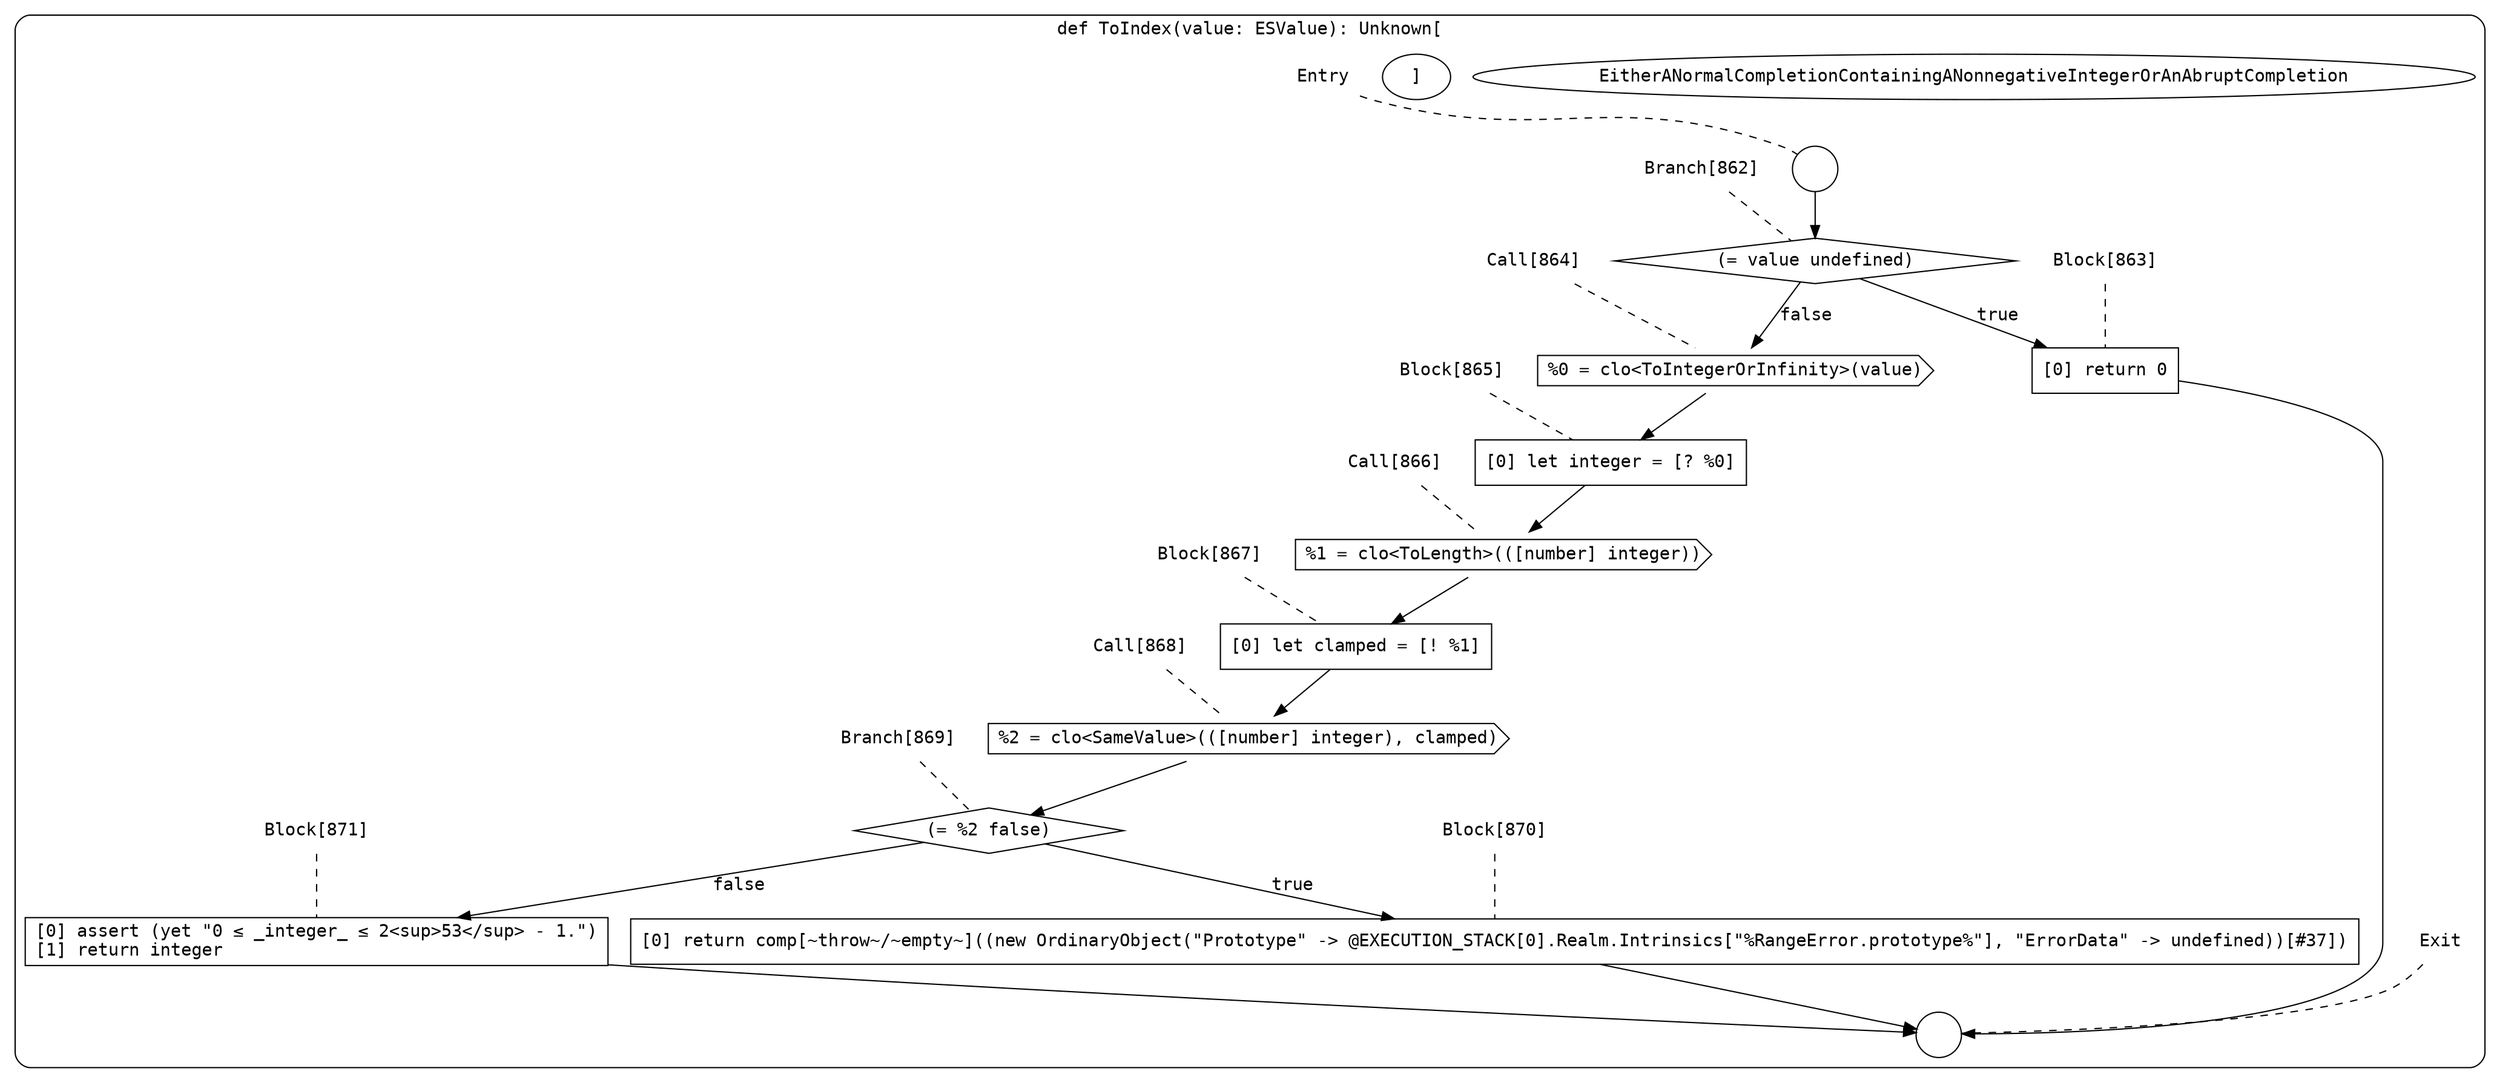 digraph {
  graph [fontname = "Consolas"]
  node [fontname = "Consolas"]
  edge [fontname = "Consolas"]
  subgraph cluster113 {
    label = "def ToIndex(value: ESValue): Unknown["EitherANormalCompletionContainingANonnegativeIntegerOrAnAbruptCompletion"]"
    style = rounded
    cluster113_entry_name [shape=none, label=<<font color="black">Entry</font>>]
    cluster113_entry_name -> cluster113_entry [arrowhead=none, color="black", style=dashed]
    cluster113_entry [shape=circle label=" " color="black" fillcolor="white" style=filled]
    cluster113_entry -> node862 [color="black"]
    cluster113_exit_name [shape=none, label=<<font color="black">Exit</font>>]
    cluster113_exit_name -> cluster113_exit [arrowhead=none, color="black", style=dashed]
    cluster113_exit [shape=circle label=" " color="black" fillcolor="white" style=filled]
    node862_name [shape=none, label=<<font color="black">Branch[862]</font>>]
    node862_name -> node862 [arrowhead=none, color="black", style=dashed]
    node862 [shape=diamond, label=<<font color="black">(= value undefined)</font>> color="black" fillcolor="white", style=filled]
    node862 -> node863 [label=<<font color="black">true</font>> color="black"]
    node862 -> node864 [label=<<font color="black">false</font>> color="black"]
    node863_name [shape=none, label=<<font color="black">Block[863]</font>>]
    node863_name -> node863 [arrowhead=none, color="black", style=dashed]
    node863 [shape=box, label=<<font color="black">[0] return 0<BR ALIGN="LEFT"/></font>> color="black" fillcolor="white", style=filled]
    node863 -> cluster113_exit [color="black"]
    node864_name [shape=none, label=<<font color="black">Call[864]</font>>]
    node864_name -> node864 [arrowhead=none, color="black", style=dashed]
    node864 [shape=cds, label=<<font color="black">%0 = clo&lt;ToIntegerOrInfinity&gt;(value)</font>> color="black" fillcolor="white", style=filled]
    node864 -> node865 [color="black"]
    node865_name [shape=none, label=<<font color="black">Block[865]</font>>]
    node865_name -> node865 [arrowhead=none, color="black", style=dashed]
    node865 [shape=box, label=<<font color="black">[0] let integer = [? %0]<BR ALIGN="LEFT"/></font>> color="black" fillcolor="white", style=filled]
    node865 -> node866 [color="black"]
    node866_name [shape=none, label=<<font color="black">Call[866]</font>>]
    node866_name -> node866 [arrowhead=none, color="black", style=dashed]
    node866 [shape=cds, label=<<font color="black">%1 = clo&lt;ToLength&gt;(([number] integer))</font>> color="black" fillcolor="white", style=filled]
    node866 -> node867 [color="black"]
    node867_name [shape=none, label=<<font color="black">Block[867]</font>>]
    node867_name -> node867 [arrowhead=none, color="black", style=dashed]
    node867 [shape=box, label=<<font color="black">[0] let clamped = [! %1]<BR ALIGN="LEFT"/></font>> color="black" fillcolor="white", style=filled]
    node867 -> node868 [color="black"]
    node868_name [shape=none, label=<<font color="black">Call[868]</font>>]
    node868_name -> node868 [arrowhead=none, color="black", style=dashed]
    node868 [shape=cds, label=<<font color="black">%2 = clo&lt;SameValue&gt;(([number] integer), clamped)</font>> color="black" fillcolor="white", style=filled]
    node868 -> node869 [color="black"]
    node869_name [shape=none, label=<<font color="black">Branch[869]</font>>]
    node869_name -> node869 [arrowhead=none, color="black", style=dashed]
    node869 [shape=diamond, label=<<font color="black">(= %2 false)</font>> color="black" fillcolor="white", style=filled]
    node869 -> node870 [label=<<font color="black">true</font>> color="black"]
    node869 -> node871 [label=<<font color="black">false</font>> color="black"]
    node870_name [shape=none, label=<<font color="black">Block[870]</font>>]
    node870_name -> node870 [arrowhead=none, color="black", style=dashed]
    node870 [shape=box, label=<<font color="black">[0] return comp[~throw~/~empty~]((new OrdinaryObject(&quot;Prototype&quot; -&gt; @EXECUTION_STACK[0].Realm.Intrinsics[&quot;%RangeError.prototype%&quot;], &quot;ErrorData&quot; -&gt; undefined))[#37])<BR ALIGN="LEFT"/></font>> color="black" fillcolor="white", style=filled]
    node870 -> cluster113_exit [color="black"]
    node871_name [shape=none, label=<<font color="black">Block[871]</font>>]
    node871_name -> node871 [arrowhead=none, color="black", style=dashed]
    node871 [shape=box, label=<<font color="black">[0] assert (yet &quot;0 &le; _integer_ &le; 2&lt;sup&gt;53&lt;/sup&gt; - 1.&quot;)<BR ALIGN="LEFT"/>[1] return integer<BR ALIGN="LEFT"/></font>> color="black" fillcolor="white", style=filled]
    node871 -> cluster113_exit [color="black"]
  }
}